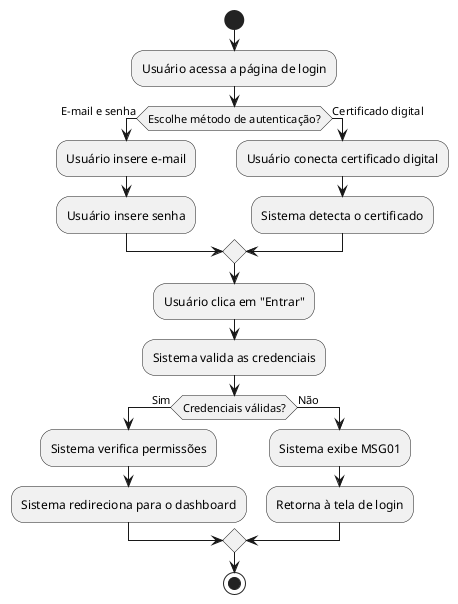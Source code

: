 @startuml
start

:Usuário acessa a página de login;

if (Escolhe método de autenticação?) then (E-mail e senha)
    :Usuário insere e-mail;
    :Usuário insere senha;
else (Certificado digital)
    :Usuário conecta certificado digital;
    :Sistema detecta o certificado;
endif

:Usuário clica em "Entrar";

:Sistema valida as credenciais;

if (Credenciais válidas?) then (Sim)
    :Sistema verifica permissões;
    :Sistema redireciona para o dashboard;
else (Não)
    :Sistema exibe MSG01;
    :Retorna à tela de login;
endif

stop
@enduml
